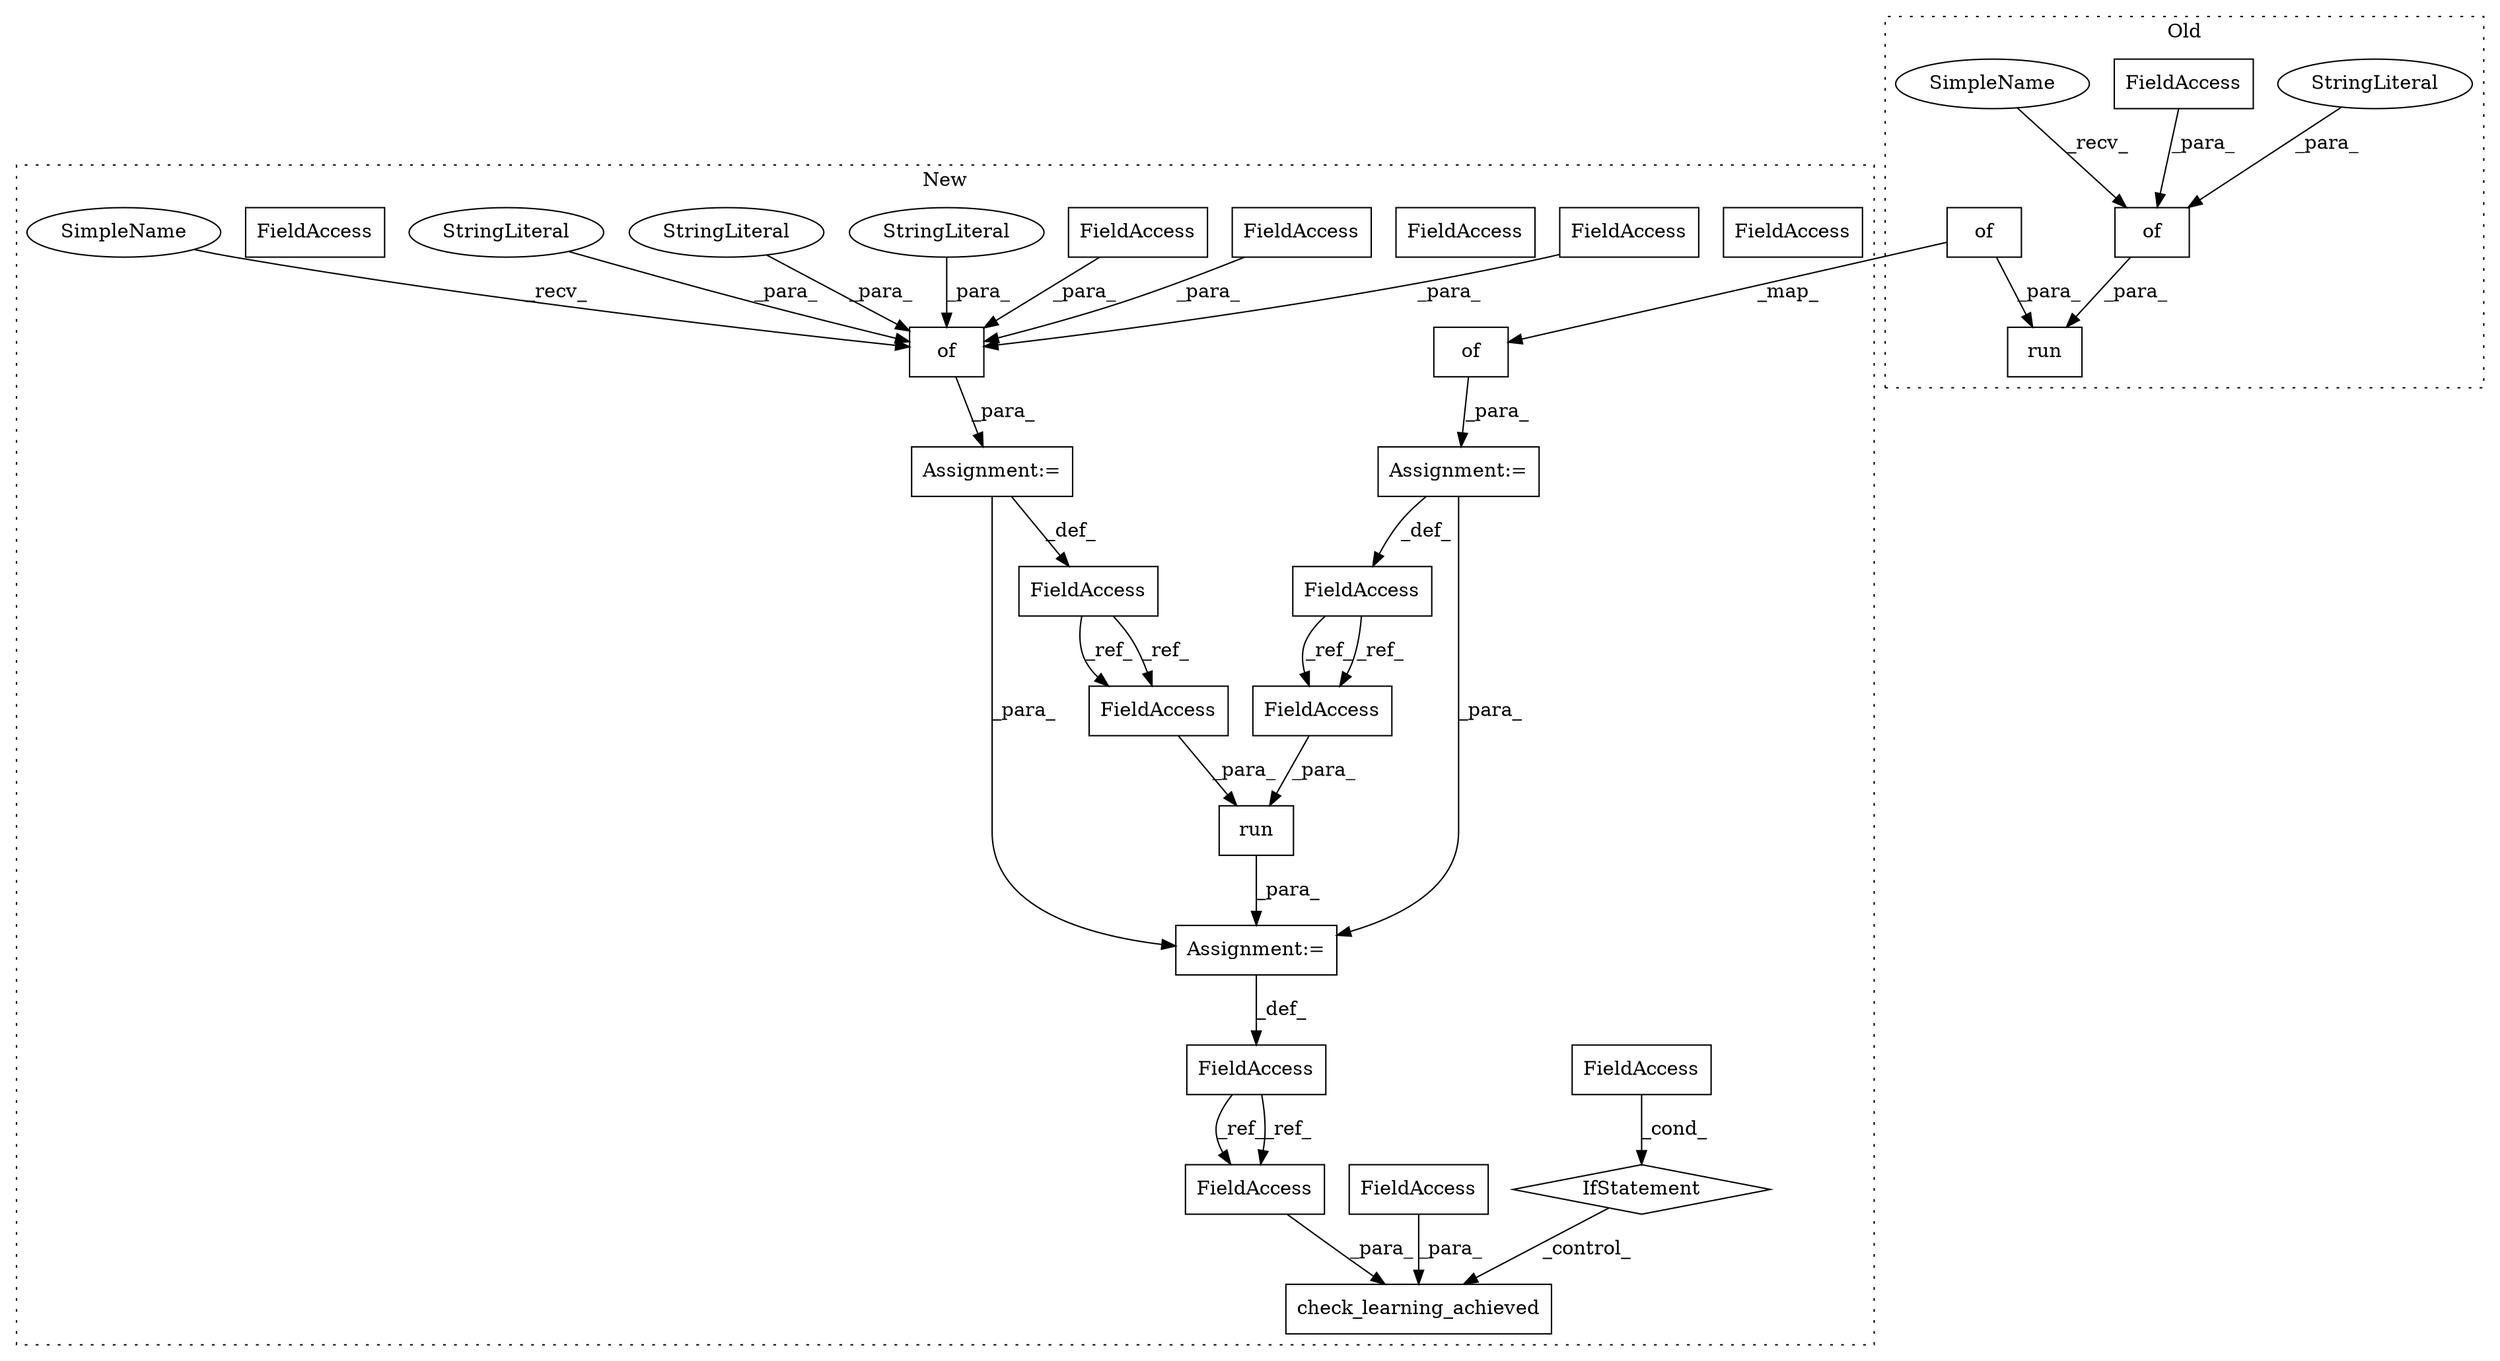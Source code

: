 digraph G {
subgraph cluster0 {
1 [label="run" a="32" s="3312,3856" l="4,1" shape="box"];
7 [label="of" a="32" s="3326,3383" l="3,1" shape="box"];
17 [label="StringLiteral" a="45" s="3357" l="21" shape="ellipse"];
23 [label="FieldAccess" a="22" s="3347" l="4" shape="box"];
26 [label="of" a="32" s="3389,3855" l="3,1" shape="box"];
31 [label="SimpleName" a="42" s="3322" l="3" shape="ellipse"];
label = "Old";
style="dotted";
}
subgraph cluster1 {
2 [label="check_learning_achieved" a="32" s="3293,3341" l="24,1" shape="box"];
3 [label="FieldAccess" a="22" s="3269" l="4" shape="box"];
4 [label="FieldAccess" a="22" s="3317" l="7" shape="box"];
5 [label="FieldAccess" a="22" s="3325" l="4" shape="box"];
6 [label="FieldAccess" a="22" s="3222" l="7" shape="box"];
8 [label="of" a="32" s="3097,3213" l="3,1" shape="box"];
9 [label="FieldAccess" a="22" s="3155" l="4" shape="box"];
10 [label="FieldAccess" a="22" s="3088" l="4" shape="box"];
11 [label="FieldAccess" a="22" s="3252" l="4" shape="box"];
12 [label="FieldAccess" a="22" s="3121" l="4" shape="box"];
13 [label="FieldAccess" a="22" s="3197" l="4" shape="box"];
14 [label="IfStatement" a="25" s="3265,3281" l="4,2" shape="diamond"];
15 [label="run" a="32" s="3235,3256" l="4,1" shape="box"];
16 [label="FieldAccess" a="22" s="2577" l="6" shape="box"];
18 [label="Assignment:=" a="7" s="3229" l="1" shape="box"];
19 [label="Assignment:=" a="7" s="3092" l="1" shape="box"];
20 [label="StringLiteral" a="45" s="3175" l="21" shape="ellipse"];
21 [label="StringLiteral" a="45" s="3137" l="17" shape="ellipse"];
22 [label="StringLiteral" a="45" s="3100" l="20" shape="ellipse"];
24 [label="FieldAccess" a="22" s="3245" l="6" shape="box"];
25 [label="of" a="32" s="2588,3079" l="3,1" shape="box"];
27 [label="Assignment:=" a="7" s="2583" l="1" shape="box"];
28 [label="FieldAccess" a="22" s="3245" l="6" shape="box"];
29 [label="FieldAccess" a="22" s="3252" l="4" shape="box"];
30 [label="FieldAccess" a="22" s="3317" l="7" shape="box"];
32 [label="SimpleName" a="42" s="3093" l="3" shape="ellipse"];
label = "New";
style="dotted";
}
3 -> 14 [label="_cond_"];
5 -> 2 [label="_para_"];
6 -> 30 [label="_ref_"];
6 -> 30 [label="_ref_"];
7 -> 1 [label="_para_"];
8 -> 19 [label="_para_"];
9 -> 8 [label="_para_"];
10 -> 29 [label="_ref_"];
10 -> 29 [label="_ref_"];
12 -> 8 [label="_para_"];
13 -> 8 [label="_para_"];
14 -> 2 [label="_control_"];
15 -> 18 [label="_para_"];
16 -> 28 [label="_ref_"];
16 -> 28 [label="_ref_"];
17 -> 7 [label="_para_"];
18 -> 6 [label="_def_"];
19 -> 10 [label="_def_"];
19 -> 18 [label="_para_"];
20 -> 8 [label="_para_"];
21 -> 8 [label="_para_"];
22 -> 8 [label="_para_"];
23 -> 7 [label="_para_"];
25 -> 27 [label="_para_"];
26 -> 1 [label="_para_"];
26 -> 25 [label="_map_"];
27 -> 18 [label="_para_"];
27 -> 16 [label="_def_"];
28 -> 15 [label="_para_"];
29 -> 15 [label="_para_"];
30 -> 2 [label="_para_"];
31 -> 7 [label="_recv_"];
32 -> 8 [label="_recv_"];
}